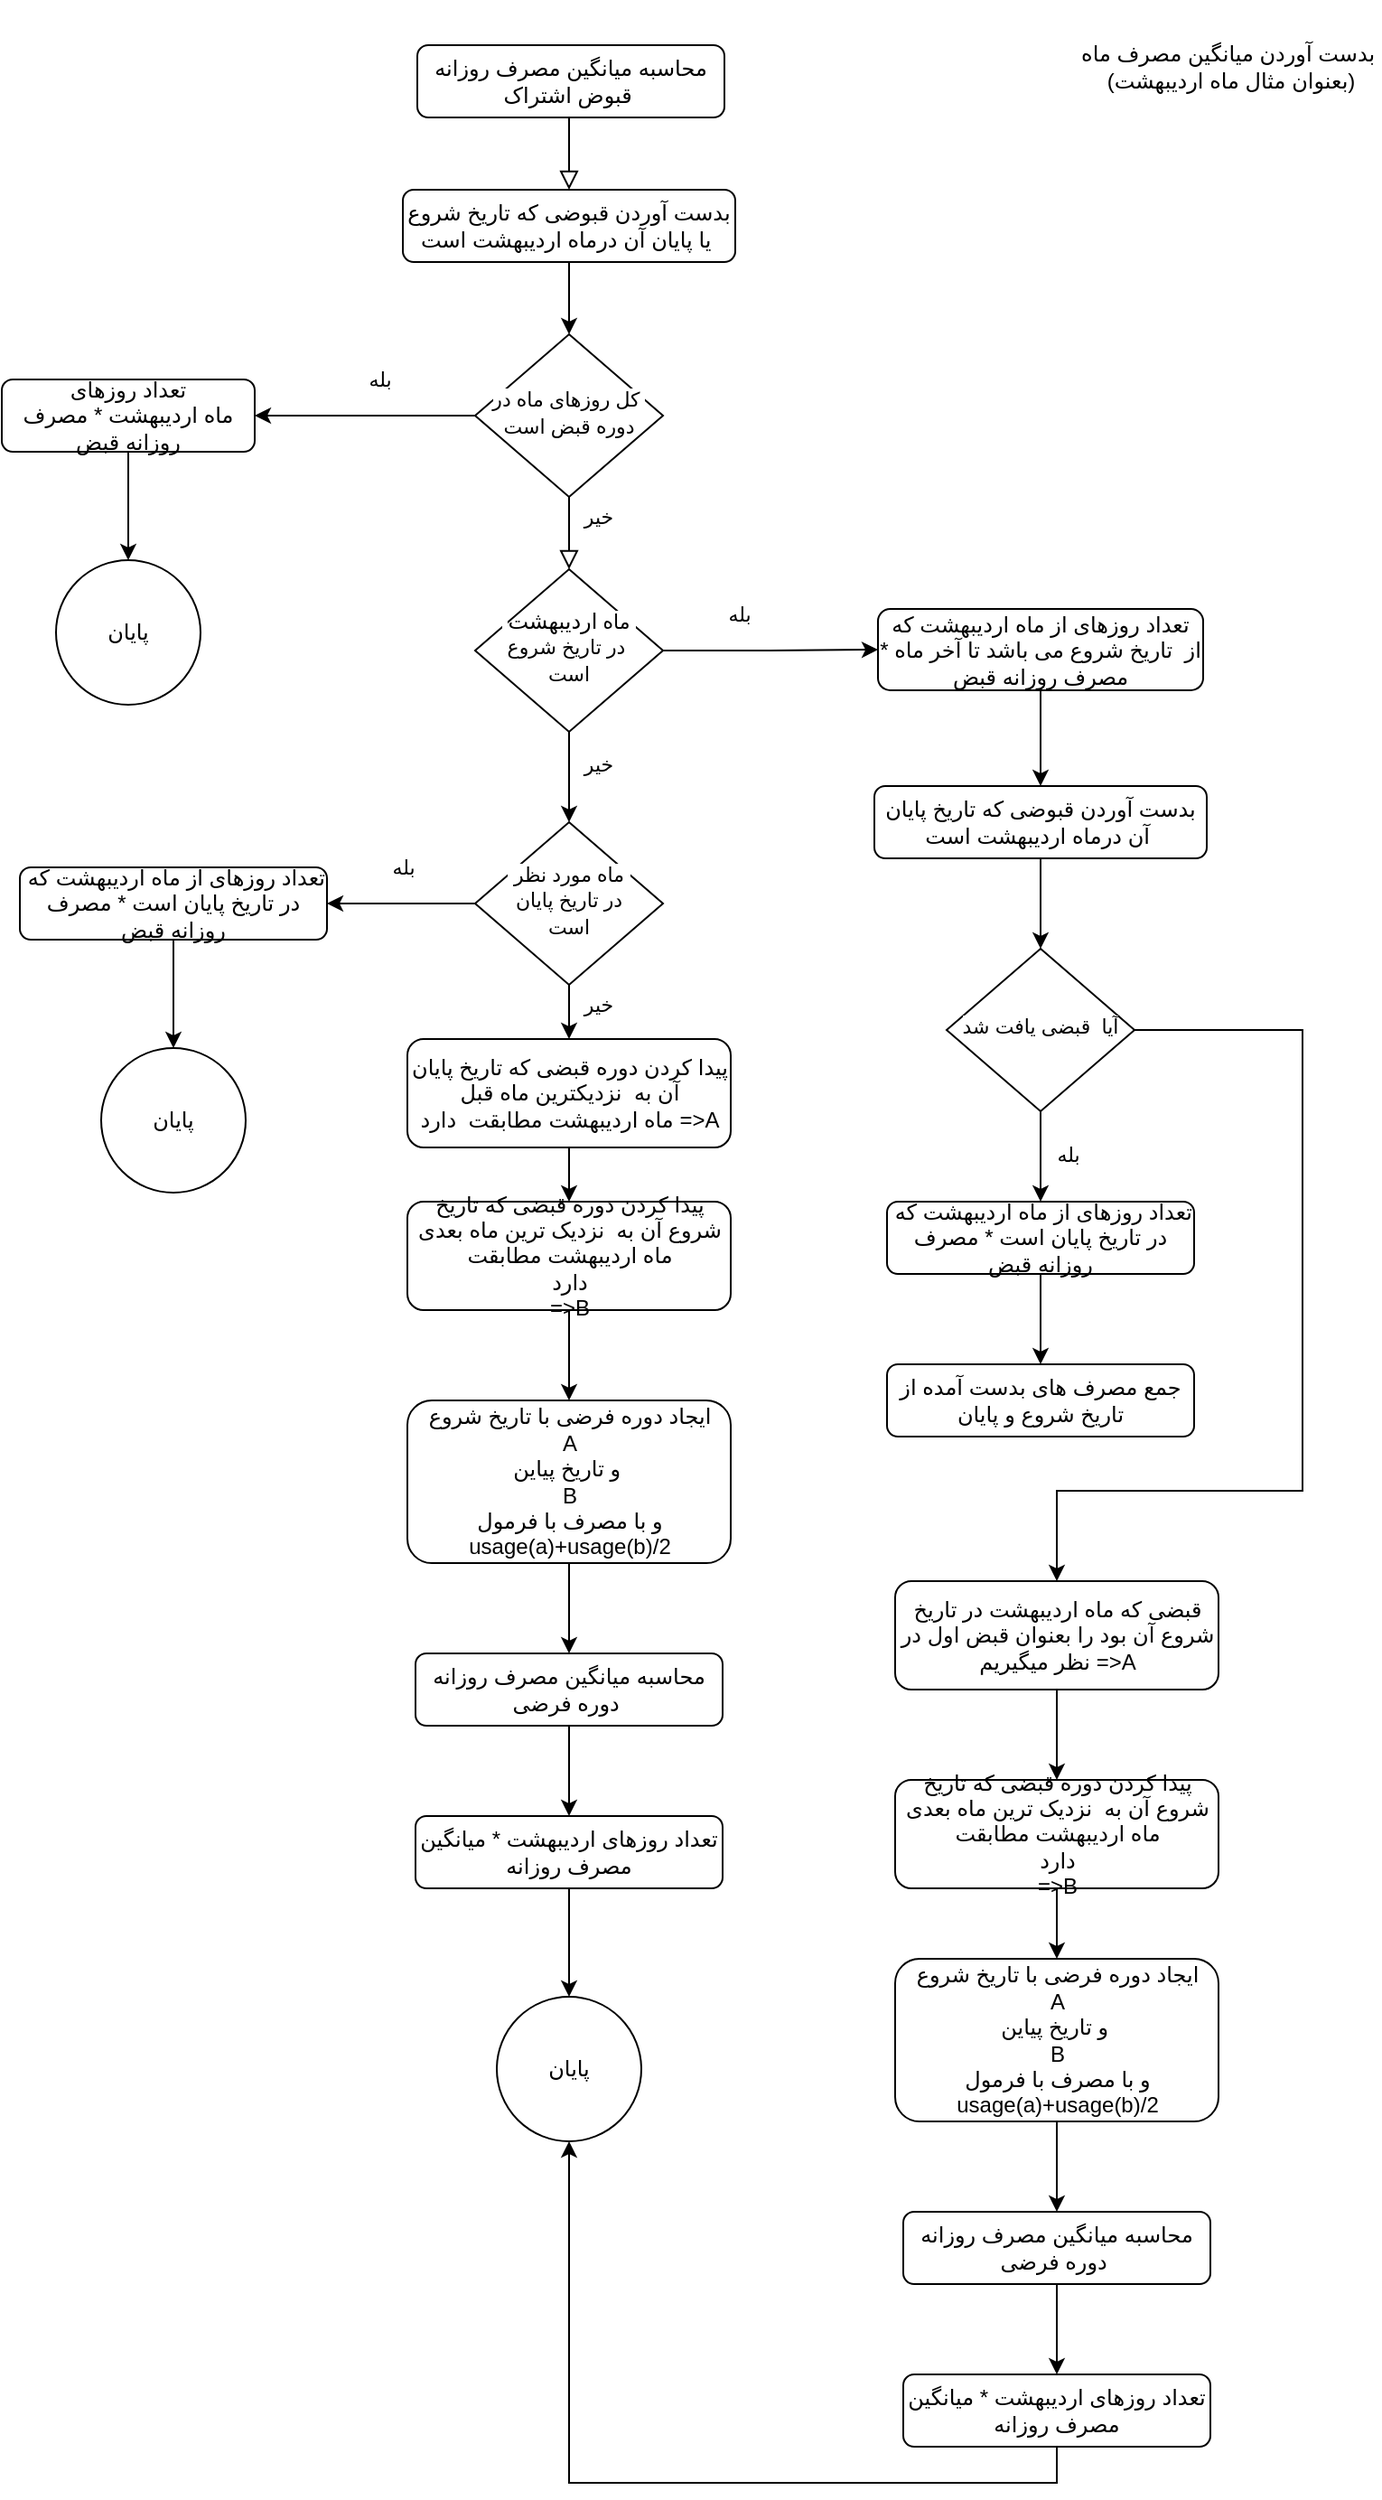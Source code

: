<mxfile version="24.8.3">
  <diagram id="C5RBs43oDa-KdzZeNtuy" name="Page-1">
    <mxGraphModel dx="1120" dy="468" grid="1" gridSize="10" guides="1" tooltips="1" connect="1" arrows="1" fold="1" page="1" pageScale="1" pageWidth="827" pageHeight="1169" math="0" shadow="0">
      <root>
        <mxCell id="WIyWlLk6GJQsqaUBKTNV-0" />
        <mxCell id="WIyWlLk6GJQsqaUBKTNV-1" parent="WIyWlLk6GJQsqaUBKTNV-0" />
        <mxCell id="WIyWlLk6GJQsqaUBKTNV-2" value="" style="rounded=0;html=1;jettySize=auto;orthogonalLoop=1;fontSize=11;endArrow=block;endFill=0;endSize=8;strokeWidth=1;shadow=0;labelBackgroundColor=none;edgeStyle=orthogonalEdgeStyle;entryX=0.5;entryY=0;entryDx=0;entryDy=0;" parent="WIyWlLk6GJQsqaUBKTNV-1" source="WIyWlLk6GJQsqaUBKTNV-3" target="SnqoBPWvrGThmDM5hMDa-1" edge="1">
          <mxGeometry relative="1" as="geometry">
            <mxPoint x="350" y="100" as="targetPoint" />
            <Array as="points">
              <mxPoint x="354" y="100" />
              <mxPoint x="354" y="100" />
            </Array>
          </mxGeometry>
        </mxCell>
        <mxCell id="WIyWlLk6GJQsqaUBKTNV-3" value="محاسبه میانگین مصرف روزانه قبوض اشتراک&amp;nbsp;" style="rounded=1;whiteSpace=wrap;html=1;fontSize=12;glass=0;strokeWidth=1;shadow=0;" parent="WIyWlLk6GJQsqaUBKTNV-1" vertex="1">
          <mxGeometry x="270" y="40" width="170" height="40" as="geometry" />
        </mxCell>
        <mxCell id="WIyWlLk6GJQsqaUBKTNV-4" value="" style="rounded=0;html=1;jettySize=auto;orthogonalLoop=1;fontSize=11;endArrow=block;endFill=0;endSize=8;strokeWidth=1;shadow=0;labelBackgroundColor=none;edgeStyle=orthogonalEdgeStyle;entryX=0.5;entryY=0;entryDx=0;entryDy=0;entryPerimeter=0;" parent="WIyWlLk6GJQsqaUBKTNV-1" source="WIyWlLk6GJQsqaUBKTNV-6" target="SnqoBPWvrGThmDM5hMDa-9" edge="1">
          <mxGeometry y="20" relative="1" as="geometry">
            <mxPoint as="offset" />
            <mxPoint x="354" y="330" as="targetPoint" />
          </mxGeometry>
        </mxCell>
        <mxCell id="SnqoBPWvrGThmDM5hMDa-8" value="خیر" style="edgeLabel;html=1;align=center;verticalAlign=middle;resizable=0;points=[];" vertex="1" connectable="0" parent="WIyWlLk6GJQsqaUBKTNV-4">
          <mxGeometry x="-0.455" y="-2" relative="1" as="geometry">
            <mxPoint x="18" as="offset" />
          </mxGeometry>
        </mxCell>
        <mxCell id="SnqoBPWvrGThmDM5hMDa-4" value="" style="edgeStyle=orthogonalEdgeStyle;rounded=0;orthogonalLoop=1;jettySize=auto;html=1;entryX=1;entryY=0.5;entryDx=0;entryDy=0;" edge="1" parent="WIyWlLk6GJQsqaUBKTNV-1" source="WIyWlLk6GJQsqaUBKTNV-6" target="SnqoBPWvrGThmDM5hMDa-5">
          <mxGeometry relative="1" as="geometry">
            <mxPoint x="234" y="240" as="targetPoint" />
          </mxGeometry>
        </mxCell>
        <mxCell id="SnqoBPWvrGThmDM5hMDa-6" value="بله" style="edgeLabel;html=1;align=center;verticalAlign=middle;resizable=0;points=[];" vertex="1" connectable="0" parent="SnqoBPWvrGThmDM5hMDa-4">
          <mxGeometry x="-0.242" y="1" relative="1" as="geometry">
            <mxPoint x="-7" y="-21" as="offset" />
          </mxGeometry>
        </mxCell>
        <mxCell id="WIyWlLk6GJQsqaUBKTNV-6" value="&lt;span style=&quot;font-size: 11px; text-wrap-mode: nowrap; background-color: rgb(255, 255, 255);&quot;&gt;کل روزهای ماه در&amp;nbsp;&lt;/span&gt;&lt;div&gt;&lt;span style=&quot;font-size: 11px; text-wrap-mode: nowrap; background-color: rgb(255, 255, 255);&quot;&gt;دوره قبض است&lt;/span&gt;&lt;/div&gt;" style="rhombus;whiteSpace=wrap;html=1;shadow=0;fontFamily=Helvetica;fontSize=12;align=center;strokeWidth=1;spacing=6;spacingTop=-4;" parent="WIyWlLk6GJQsqaUBKTNV-1" vertex="1">
          <mxGeometry x="302" y="200" width="104" height="90" as="geometry" />
        </mxCell>
        <mxCell id="SnqoBPWvrGThmDM5hMDa-13" value="" style="edgeStyle=orthogonalEdgeStyle;rounded=0;orthogonalLoop=1;jettySize=auto;html=1;" edge="1" parent="WIyWlLk6GJQsqaUBKTNV-1" source="WIyWlLk6GJQsqaUBKTNV-11" target="SnqoBPWvrGThmDM5hMDa-12">
          <mxGeometry relative="1" as="geometry" />
        </mxCell>
        <mxCell id="WIyWlLk6GJQsqaUBKTNV-11" value="تعداد روزهای از ماه&amp;nbsp;&lt;span style=&quot;text-wrap-mode: nowrap;&quot;&gt;اردیبهشت&lt;/span&gt;&amp;nbsp;که از&amp;nbsp; تاریخ شروع می باشد تا آخر ماه * مصرف روزانه قبض" style="rounded=1;whiteSpace=wrap;html=1;fontSize=12;glass=0;strokeWidth=1;shadow=0;" parent="WIyWlLk6GJQsqaUBKTNV-1" vertex="1">
          <mxGeometry x="525" y="352" width="180" height="45" as="geometry" />
        </mxCell>
        <mxCell id="SnqoBPWvrGThmDM5hMDa-18" value="" style="edgeStyle=orthogonalEdgeStyle;rounded=0;orthogonalLoop=1;jettySize=auto;html=1;" edge="1" parent="WIyWlLk6GJQsqaUBKTNV-1" source="WIyWlLk6GJQsqaUBKTNV-12" target="SnqoBPWvrGThmDM5hMDa-17">
          <mxGeometry relative="1" as="geometry" />
        </mxCell>
        <mxCell id="WIyWlLk6GJQsqaUBKTNV-12" value="تعداد روزهای از ماه&amp;nbsp;&lt;span style=&quot;text-wrap-mode: nowrap;&quot;&gt;اردیبهشت&lt;/span&gt;&amp;nbsp;که&amp;nbsp; در تاریخ پایان است * مصرف روزانه قبض" style="rounded=1;whiteSpace=wrap;html=1;fontSize=12;glass=0;strokeWidth=1;shadow=0;" parent="WIyWlLk6GJQsqaUBKTNV-1" vertex="1">
          <mxGeometry x="530" y="680" width="170" height="40" as="geometry" />
        </mxCell>
        <mxCell id="SnqoBPWvrGThmDM5hMDa-0" style="edgeStyle=orthogonalEdgeStyle;rounded=0;orthogonalLoop=1;jettySize=auto;html=1;exitX=0.5;exitY=1;exitDx=0;exitDy=0;" edge="1" parent="WIyWlLk6GJQsqaUBKTNV-1" source="WIyWlLk6GJQsqaUBKTNV-3" target="WIyWlLk6GJQsqaUBKTNV-3">
          <mxGeometry relative="1" as="geometry" />
        </mxCell>
        <mxCell id="SnqoBPWvrGThmDM5hMDa-2" value="" style="edgeStyle=orthogonalEdgeStyle;rounded=0;orthogonalLoop=1;jettySize=auto;html=1;" edge="1" parent="WIyWlLk6GJQsqaUBKTNV-1" source="SnqoBPWvrGThmDM5hMDa-1" target="WIyWlLk6GJQsqaUBKTNV-6">
          <mxGeometry relative="1" as="geometry" />
        </mxCell>
        <mxCell id="SnqoBPWvrGThmDM5hMDa-1" value="بدست آوردن قبوضی که تاریخ شروع یا پایان آن درماه&amp;nbsp;&lt;span style=&quot;text-wrap-mode: nowrap;&quot;&gt;اردیبهشت&lt;/span&gt;&amp;nbsp;است&amp;nbsp;" style="rounded=1;whiteSpace=wrap;html=1;fontSize=12;glass=0;strokeWidth=1;shadow=0;" vertex="1" parent="WIyWlLk6GJQsqaUBKTNV-1">
          <mxGeometry x="262" y="120" width="184" height="40" as="geometry" />
        </mxCell>
        <mxCell id="SnqoBPWvrGThmDM5hMDa-49" value="" style="edgeStyle=orthogonalEdgeStyle;rounded=0;orthogonalLoop=1;jettySize=auto;html=1;" edge="1" parent="WIyWlLk6GJQsqaUBKTNV-1" source="SnqoBPWvrGThmDM5hMDa-5" target="SnqoBPWvrGThmDM5hMDa-48">
          <mxGeometry relative="1" as="geometry" />
        </mxCell>
        <mxCell id="SnqoBPWvrGThmDM5hMDa-5" value="تعداد روزهای ماه&amp;nbsp;&lt;span style=&quot;text-wrap-mode: nowrap;&quot;&gt;اردیبهشت&lt;/span&gt;&amp;nbsp;* مصرف روزانه قبض" style="rounded=1;whiteSpace=wrap;html=1;fontSize=12;glass=0;strokeWidth=1;shadow=0;" vertex="1" parent="WIyWlLk6GJQsqaUBKTNV-1">
          <mxGeometry x="40" y="225" width="140" height="40" as="geometry" />
        </mxCell>
        <mxCell id="SnqoBPWvrGThmDM5hMDa-7" value="&lt;br&gt;بدست آوردن میانگین مصرف ماه&amp;nbsp;&lt;br&gt;(بعنوان مثال ماه اردیبهشت)" style="text;html=1;align=center;verticalAlign=middle;resizable=0;points=[];autosize=1;strokeColor=none;fillColor=none;" vertex="1" parent="WIyWlLk6GJQsqaUBKTNV-1">
          <mxGeometry x="640" y="15" width="160" height="60" as="geometry" />
        </mxCell>
        <mxCell id="SnqoBPWvrGThmDM5hMDa-10" value="" style="edgeStyle=orthogonalEdgeStyle;rounded=0;orthogonalLoop=1;jettySize=auto;html=1;" edge="1" parent="WIyWlLk6GJQsqaUBKTNV-1" source="SnqoBPWvrGThmDM5hMDa-9" target="WIyWlLk6GJQsqaUBKTNV-11">
          <mxGeometry relative="1" as="geometry" />
        </mxCell>
        <mxCell id="SnqoBPWvrGThmDM5hMDa-11" value="بله" style="edgeLabel;html=1;align=center;verticalAlign=middle;resizable=0;points=[];" vertex="1" connectable="0" parent="SnqoBPWvrGThmDM5hMDa-10">
          <mxGeometry x="-0.296" relative="1" as="geometry">
            <mxPoint y="-20" as="offset" />
          </mxGeometry>
        </mxCell>
        <mxCell id="SnqoBPWvrGThmDM5hMDa-20" value="" style="edgeStyle=orthogonalEdgeStyle;rounded=0;orthogonalLoop=1;jettySize=auto;html=1;" edge="1" parent="WIyWlLk6GJQsqaUBKTNV-1" source="SnqoBPWvrGThmDM5hMDa-9" target="SnqoBPWvrGThmDM5hMDa-19">
          <mxGeometry relative="1" as="geometry" />
        </mxCell>
        <mxCell id="SnqoBPWvrGThmDM5hMDa-21" value="خیر" style="edgeLabel;html=1;align=center;verticalAlign=middle;resizable=0;points=[];" vertex="1" connectable="0" parent="SnqoBPWvrGThmDM5hMDa-20">
          <mxGeometry x="-0.28" y="2" relative="1" as="geometry">
            <mxPoint x="14" as="offset" />
          </mxGeometry>
        </mxCell>
        <mxCell id="SnqoBPWvrGThmDM5hMDa-9" value="&lt;span style=&quot;font-size: 11px; text-wrap-mode: nowrap; background-color: rgb(255, 255, 255);&quot;&gt;&amp;nbsp;ماه&amp;nbsp;&lt;/span&gt;&lt;span style=&quot;text-wrap-mode: nowrap;&quot;&gt;اردیبهشت&lt;/span&gt;&lt;span style=&quot;font-size: 11px; text-wrap-mode: nowrap; background-color: rgb(255, 255, 255);&quot;&gt;&amp;nbsp;&lt;br&gt;در تاریخ شروع&amp;nbsp;&lt;br&gt;است&lt;/span&gt;" style="rhombus;whiteSpace=wrap;html=1;shadow=0;fontFamily=Helvetica;fontSize=12;align=center;strokeWidth=1;spacing=6;spacingTop=-4;" vertex="1" parent="WIyWlLk6GJQsqaUBKTNV-1">
          <mxGeometry x="302" y="330" width="104" height="90" as="geometry" />
        </mxCell>
        <mxCell id="SnqoBPWvrGThmDM5hMDa-15" value="" style="edgeStyle=orthogonalEdgeStyle;rounded=0;orthogonalLoop=1;jettySize=auto;html=1;" edge="1" parent="WIyWlLk6GJQsqaUBKTNV-1" source="SnqoBPWvrGThmDM5hMDa-12" target="SnqoBPWvrGThmDM5hMDa-14">
          <mxGeometry relative="1" as="geometry" />
        </mxCell>
        <mxCell id="SnqoBPWvrGThmDM5hMDa-12" value="بدست آوردن قبوضی که تاریخ پایان آن درماه&amp;nbsp;&lt;span style=&quot;text-wrap-mode: nowrap;&quot;&gt;اردیبهشت&lt;/span&gt;&amp;nbsp;است&amp;nbsp;" style="rounded=1;whiteSpace=wrap;html=1;fontSize=12;glass=0;strokeWidth=1;shadow=0;" vertex="1" parent="WIyWlLk6GJQsqaUBKTNV-1">
          <mxGeometry x="523" y="450" width="184" height="40" as="geometry" />
        </mxCell>
        <mxCell id="SnqoBPWvrGThmDM5hMDa-16" value="" style="edgeStyle=orthogonalEdgeStyle;rounded=0;orthogonalLoop=1;jettySize=auto;html=1;" edge="1" parent="WIyWlLk6GJQsqaUBKTNV-1" source="SnqoBPWvrGThmDM5hMDa-14" target="WIyWlLk6GJQsqaUBKTNV-12">
          <mxGeometry relative="1" as="geometry" />
        </mxCell>
        <mxCell id="SnqoBPWvrGThmDM5hMDa-22" value="بله" style="edgeLabel;html=1;align=center;verticalAlign=middle;resizable=0;points=[];" vertex="1" connectable="0" parent="SnqoBPWvrGThmDM5hMDa-16">
          <mxGeometry x="-0.04" y="3" relative="1" as="geometry">
            <mxPoint x="12" as="offset" />
          </mxGeometry>
        </mxCell>
        <mxCell id="SnqoBPWvrGThmDM5hMDa-39" style="edgeStyle=orthogonalEdgeStyle;rounded=0;orthogonalLoop=1;jettySize=auto;html=1;entryX=0.5;entryY=0;entryDx=0;entryDy=0;exitX=1;exitY=0.5;exitDx=0;exitDy=0;" edge="1" parent="WIyWlLk6GJQsqaUBKTNV-1" source="SnqoBPWvrGThmDM5hMDa-14" target="SnqoBPWvrGThmDM5hMDa-38">
          <mxGeometry relative="1" as="geometry">
            <mxPoint x="750" y="840" as="targetPoint" />
            <Array as="points">
              <mxPoint x="760" y="585" />
              <mxPoint x="760" y="840" />
              <mxPoint x="624" y="840" />
            </Array>
          </mxGeometry>
        </mxCell>
        <mxCell id="SnqoBPWvrGThmDM5hMDa-14" value="&lt;span style=&quot;font-size: 11px; text-wrap-mode: nowrap; background-color: rgb(255, 255, 255);&quot;&gt;آیا&amp;nbsp; قبضی یافت شد&lt;/span&gt;" style="rhombus;whiteSpace=wrap;html=1;shadow=0;fontFamily=Helvetica;fontSize=12;align=center;strokeWidth=1;spacing=6;spacingTop=-4;" vertex="1" parent="WIyWlLk6GJQsqaUBKTNV-1">
          <mxGeometry x="563" y="540" width="104" height="90" as="geometry" />
        </mxCell>
        <mxCell id="SnqoBPWvrGThmDM5hMDa-17" value="جمع مصرف های بدست آمده از تاریخ شروع و پایان" style="rounded=1;whiteSpace=wrap;html=1;fontSize=12;glass=0;strokeWidth=1;shadow=0;" vertex="1" parent="WIyWlLk6GJQsqaUBKTNV-1">
          <mxGeometry x="530" y="770" width="170" height="40" as="geometry" />
        </mxCell>
        <mxCell id="SnqoBPWvrGThmDM5hMDa-24" value="" style="edgeStyle=orthogonalEdgeStyle;rounded=0;orthogonalLoop=1;jettySize=auto;html=1;" edge="1" parent="WIyWlLk6GJQsqaUBKTNV-1" source="SnqoBPWvrGThmDM5hMDa-19">
          <mxGeometry relative="1" as="geometry">
            <mxPoint x="220" y="515" as="targetPoint" />
          </mxGeometry>
        </mxCell>
        <mxCell id="SnqoBPWvrGThmDM5hMDa-26" value="بله" style="edgeLabel;html=1;align=center;verticalAlign=middle;resizable=0;points=[];" vertex="1" connectable="0" parent="SnqoBPWvrGThmDM5hMDa-24">
          <mxGeometry x="-0.055" relative="1" as="geometry">
            <mxPoint x="-1" y="-20" as="offset" />
          </mxGeometry>
        </mxCell>
        <mxCell id="SnqoBPWvrGThmDM5hMDa-28" value="" style="edgeStyle=orthogonalEdgeStyle;rounded=0;orthogonalLoop=1;jettySize=auto;html=1;" edge="1" parent="WIyWlLk6GJQsqaUBKTNV-1" source="SnqoBPWvrGThmDM5hMDa-19" target="SnqoBPWvrGThmDM5hMDa-27">
          <mxGeometry relative="1" as="geometry" />
        </mxCell>
        <mxCell id="SnqoBPWvrGThmDM5hMDa-33" value="خیر" style="edgeLabel;html=1;align=center;verticalAlign=middle;resizable=0;points=[];" vertex="1" connectable="0" parent="SnqoBPWvrGThmDM5hMDa-28">
          <mxGeometry x="0.24" y="-2" relative="1" as="geometry">
            <mxPoint x="18" as="offset" />
          </mxGeometry>
        </mxCell>
        <mxCell id="SnqoBPWvrGThmDM5hMDa-19" value="&lt;span style=&quot;font-size: 11px; text-wrap-mode: nowrap; background-color: rgb(255, 255, 255);&quot;&gt;&amp;nbsp;ماه مورد نظر&amp;nbsp;&lt;br&gt;در تاریخ پایان&lt;br&gt;است&lt;/span&gt;" style="rhombus;whiteSpace=wrap;html=1;shadow=0;fontFamily=Helvetica;fontSize=12;align=center;strokeWidth=1;spacing=6;spacingTop=-4;" vertex="1" parent="WIyWlLk6GJQsqaUBKTNV-1">
          <mxGeometry x="302" y="470" width="104" height="90" as="geometry" />
        </mxCell>
        <mxCell id="SnqoBPWvrGThmDM5hMDa-51" value="" style="edgeStyle=orthogonalEdgeStyle;rounded=0;orthogonalLoop=1;jettySize=auto;html=1;" edge="1" parent="WIyWlLk6GJQsqaUBKTNV-1" source="SnqoBPWvrGThmDM5hMDa-25" target="SnqoBPWvrGThmDM5hMDa-50">
          <mxGeometry relative="1" as="geometry" />
        </mxCell>
        <mxCell id="SnqoBPWvrGThmDM5hMDa-25" value="تعداد روزهای از ماه&amp;nbsp;&lt;span style=&quot;text-wrap-mode: nowrap;&quot;&gt;اردیبهشت&lt;/span&gt;&amp;nbsp;که&amp;nbsp; در تاریخ پایان است * مصرف روزانه قبض" style="rounded=1;whiteSpace=wrap;html=1;fontSize=12;glass=0;strokeWidth=1;shadow=0;" vertex="1" parent="WIyWlLk6GJQsqaUBKTNV-1">
          <mxGeometry x="50" y="495" width="170" height="40" as="geometry" />
        </mxCell>
        <mxCell id="SnqoBPWvrGThmDM5hMDa-30" value="" style="edgeStyle=orthogonalEdgeStyle;rounded=0;orthogonalLoop=1;jettySize=auto;html=1;" edge="1" parent="WIyWlLk6GJQsqaUBKTNV-1" source="SnqoBPWvrGThmDM5hMDa-27" target="SnqoBPWvrGThmDM5hMDa-29">
          <mxGeometry relative="1" as="geometry" />
        </mxCell>
        <mxCell id="SnqoBPWvrGThmDM5hMDa-27" value="پیدا کردن دوره قبضی که تاریخ پایان آن به&amp;nbsp; نزدیکترین ماه قبل ماه&amp;nbsp;&lt;span style=&quot;text-wrap-mode: nowrap;&quot;&gt;اردیبهشت&lt;/span&gt;&amp;nbsp;مطابقت&amp;nbsp; دارد =&amp;gt;A" style="rounded=1;whiteSpace=wrap;html=1;fontSize=12;glass=0;strokeWidth=1;shadow=0;" vertex="1" parent="WIyWlLk6GJQsqaUBKTNV-1">
          <mxGeometry x="264.5" y="590" width="179" height="60" as="geometry" />
        </mxCell>
        <mxCell id="SnqoBPWvrGThmDM5hMDa-32" value="" style="edgeStyle=orthogonalEdgeStyle;rounded=0;orthogonalLoop=1;jettySize=auto;html=1;" edge="1" parent="WIyWlLk6GJQsqaUBKTNV-1" source="SnqoBPWvrGThmDM5hMDa-29" target="SnqoBPWvrGThmDM5hMDa-31">
          <mxGeometry relative="1" as="geometry" />
        </mxCell>
        <mxCell id="SnqoBPWvrGThmDM5hMDa-29" value="پیدا کردن دوره قبضی که تاریخ شروع آن به&amp;nbsp; نزدیک ترین ماه بعدی ماه اردیبهشت مطابقت &lt;br&gt;دارد&lt;br&gt;=&amp;gt;B" style="rounded=1;whiteSpace=wrap;html=1;fontSize=12;glass=0;strokeWidth=1;shadow=0;" vertex="1" parent="WIyWlLk6GJQsqaUBKTNV-1">
          <mxGeometry x="264.5" y="680" width="179" height="60" as="geometry" />
        </mxCell>
        <mxCell id="SnqoBPWvrGThmDM5hMDa-35" value="" style="edgeStyle=orthogonalEdgeStyle;rounded=0;orthogonalLoop=1;jettySize=auto;html=1;" edge="1" parent="WIyWlLk6GJQsqaUBKTNV-1" source="SnqoBPWvrGThmDM5hMDa-31" target="SnqoBPWvrGThmDM5hMDa-34">
          <mxGeometry relative="1" as="geometry" />
        </mxCell>
        <mxCell id="SnqoBPWvrGThmDM5hMDa-31" value="ایجاد دوره فرضی با تاریخ شروع&lt;br&gt;A&lt;br&gt;و تاریخ پیاین&amp;nbsp;&lt;br&gt;B&lt;br&gt;و با مصرف با فرمول&lt;br&gt;usage(a)+usage(b)/2" style="rounded=1;whiteSpace=wrap;html=1;fontSize=12;glass=0;strokeWidth=1;shadow=0;" vertex="1" parent="WIyWlLk6GJQsqaUBKTNV-1">
          <mxGeometry x="264.5" y="790" width="179" height="90" as="geometry" />
        </mxCell>
        <mxCell id="SnqoBPWvrGThmDM5hMDa-37" value="" style="edgeStyle=orthogonalEdgeStyle;rounded=0;orthogonalLoop=1;jettySize=auto;html=1;" edge="1" parent="WIyWlLk6GJQsqaUBKTNV-1" source="SnqoBPWvrGThmDM5hMDa-34" target="SnqoBPWvrGThmDM5hMDa-36">
          <mxGeometry relative="1" as="geometry" />
        </mxCell>
        <mxCell id="SnqoBPWvrGThmDM5hMDa-34" value="محاسبه میانگین مصرف روزانه دوره فرضی&amp;nbsp;" style="rounded=1;whiteSpace=wrap;html=1;fontSize=12;glass=0;strokeWidth=1;shadow=0;" vertex="1" parent="WIyWlLk6GJQsqaUBKTNV-1">
          <mxGeometry x="269" y="930" width="170" height="40" as="geometry" />
        </mxCell>
        <mxCell id="SnqoBPWvrGThmDM5hMDa-53" value="" style="edgeStyle=orthogonalEdgeStyle;rounded=0;orthogonalLoop=1;jettySize=auto;html=1;" edge="1" parent="WIyWlLk6GJQsqaUBKTNV-1" source="SnqoBPWvrGThmDM5hMDa-36" target="SnqoBPWvrGThmDM5hMDa-52">
          <mxGeometry relative="1" as="geometry" />
        </mxCell>
        <mxCell id="SnqoBPWvrGThmDM5hMDa-36" value="تعداد روزهای اردیبهشت * میانگین مصرف روزانه" style="rounded=1;whiteSpace=wrap;html=1;fontSize=12;glass=0;strokeWidth=1;shadow=0;" vertex="1" parent="WIyWlLk6GJQsqaUBKTNV-1">
          <mxGeometry x="269" y="1020" width="170" height="40" as="geometry" />
        </mxCell>
        <mxCell id="SnqoBPWvrGThmDM5hMDa-46" value="" style="edgeStyle=orthogonalEdgeStyle;rounded=0;orthogonalLoop=1;jettySize=auto;html=1;" edge="1" parent="WIyWlLk6GJQsqaUBKTNV-1" source="SnqoBPWvrGThmDM5hMDa-38" target="SnqoBPWvrGThmDM5hMDa-45">
          <mxGeometry relative="1" as="geometry" />
        </mxCell>
        <mxCell id="SnqoBPWvrGThmDM5hMDa-38" value="قبضی که ماه اردیبهشت در تاریخ شروع آن بود را بعنوان قبض اول در نظر میگیریم =&amp;gt;A" style="rounded=1;whiteSpace=wrap;html=1;fontSize=12;glass=0;strokeWidth=1;shadow=0;" vertex="1" parent="WIyWlLk6GJQsqaUBKTNV-1">
          <mxGeometry x="534.5" y="890" width="179" height="60" as="geometry" />
        </mxCell>
        <mxCell id="SnqoBPWvrGThmDM5hMDa-40" value="" style="edgeStyle=orthogonalEdgeStyle;rounded=0;orthogonalLoop=1;jettySize=auto;html=1;" edge="1" source="SnqoBPWvrGThmDM5hMDa-41" target="SnqoBPWvrGThmDM5hMDa-43" parent="WIyWlLk6GJQsqaUBKTNV-1">
          <mxGeometry relative="1" as="geometry" />
        </mxCell>
        <mxCell id="SnqoBPWvrGThmDM5hMDa-54" style="edgeStyle=orthogonalEdgeStyle;rounded=0;orthogonalLoop=1;jettySize=auto;html=1;exitX=0.5;exitY=1;exitDx=0;exitDy=0;" edge="1" parent="WIyWlLk6GJQsqaUBKTNV-1" source="SnqoBPWvrGThmDM5hMDa-44" target="SnqoBPWvrGThmDM5hMDa-52">
          <mxGeometry relative="1" as="geometry" />
        </mxCell>
        <mxCell id="SnqoBPWvrGThmDM5hMDa-41" value="ایجاد دوره فرضی با تاریخ شروع&lt;br&gt;A&lt;br&gt;و تاریخ پیاین&amp;nbsp;&lt;br&gt;B&lt;br&gt;و با مصرف با فرمول&lt;br&gt;usage(a)+usage(b)/2" style="rounded=1;whiteSpace=wrap;html=1;fontSize=12;glass=0;strokeWidth=1;shadow=0;" vertex="1" parent="WIyWlLk6GJQsqaUBKTNV-1">
          <mxGeometry x="534.5" y="1099" width="179" height="90" as="geometry" />
        </mxCell>
        <mxCell id="SnqoBPWvrGThmDM5hMDa-42" value="" style="edgeStyle=orthogonalEdgeStyle;rounded=0;orthogonalLoop=1;jettySize=auto;html=1;" edge="1" source="SnqoBPWvrGThmDM5hMDa-43" target="SnqoBPWvrGThmDM5hMDa-44" parent="WIyWlLk6GJQsqaUBKTNV-1">
          <mxGeometry relative="1" as="geometry" />
        </mxCell>
        <mxCell id="SnqoBPWvrGThmDM5hMDa-43" value="محاسبه میانگین مصرف روزانه دوره فرضی&amp;nbsp;" style="rounded=1;whiteSpace=wrap;html=1;fontSize=12;glass=0;strokeWidth=1;shadow=0;" vertex="1" parent="WIyWlLk6GJQsqaUBKTNV-1">
          <mxGeometry x="539" y="1239" width="170" height="40" as="geometry" />
        </mxCell>
        <mxCell id="SnqoBPWvrGThmDM5hMDa-44" value="تعداد روزهای اردیبهشت * میانگین مصرف روزانه" style="rounded=1;whiteSpace=wrap;html=1;fontSize=12;glass=0;strokeWidth=1;shadow=0;" vertex="1" parent="WIyWlLk6GJQsqaUBKTNV-1">
          <mxGeometry x="539" y="1329" width="170" height="40" as="geometry" />
        </mxCell>
        <mxCell id="SnqoBPWvrGThmDM5hMDa-47" value="" style="edgeStyle=orthogonalEdgeStyle;rounded=0;orthogonalLoop=1;jettySize=auto;html=1;" edge="1" parent="WIyWlLk6GJQsqaUBKTNV-1" source="SnqoBPWvrGThmDM5hMDa-45" target="SnqoBPWvrGThmDM5hMDa-41">
          <mxGeometry relative="1" as="geometry" />
        </mxCell>
        <mxCell id="SnqoBPWvrGThmDM5hMDa-45" value="پیدا کردن دوره قبضی که تاریخ شروع آن به&amp;nbsp; نزدیک ترین ماه بعدی ماه اردیبهشت مطابقت &lt;br&gt;دارد&lt;br&gt;=&amp;gt;B" style="rounded=1;whiteSpace=wrap;html=1;fontSize=12;glass=0;strokeWidth=1;shadow=0;" vertex="1" parent="WIyWlLk6GJQsqaUBKTNV-1">
          <mxGeometry x="534.5" y="1000" width="179" height="60" as="geometry" />
        </mxCell>
        <mxCell id="SnqoBPWvrGThmDM5hMDa-48" value="پایان" style="ellipse;whiteSpace=wrap;html=1;rounded=1;glass=0;strokeWidth=1;shadow=0;" vertex="1" parent="WIyWlLk6GJQsqaUBKTNV-1">
          <mxGeometry x="70" y="325" width="80" height="80" as="geometry" />
        </mxCell>
        <mxCell id="SnqoBPWvrGThmDM5hMDa-50" value="پایان" style="ellipse;whiteSpace=wrap;html=1;rounded=1;glass=0;strokeWidth=1;shadow=0;" vertex="1" parent="WIyWlLk6GJQsqaUBKTNV-1">
          <mxGeometry x="95" y="595" width="80" height="80" as="geometry" />
        </mxCell>
        <mxCell id="SnqoBPWvrGThmDM5hMDa-52" value="پایان" style="ellipse;whiteSpace=wrap;html=1;rounded=1;glass=0;strokeWidth=1;shadow=0;" vertex="1" parent="WIyWlLk6GJQsqaUBKTNV-1">
          <mxGeometry x="314" y="1120" width="80" height="80" as="geometry" />
        </mxCell>
      </root>
    </mxGraphModel>
  </diagram>
</mxfile>

